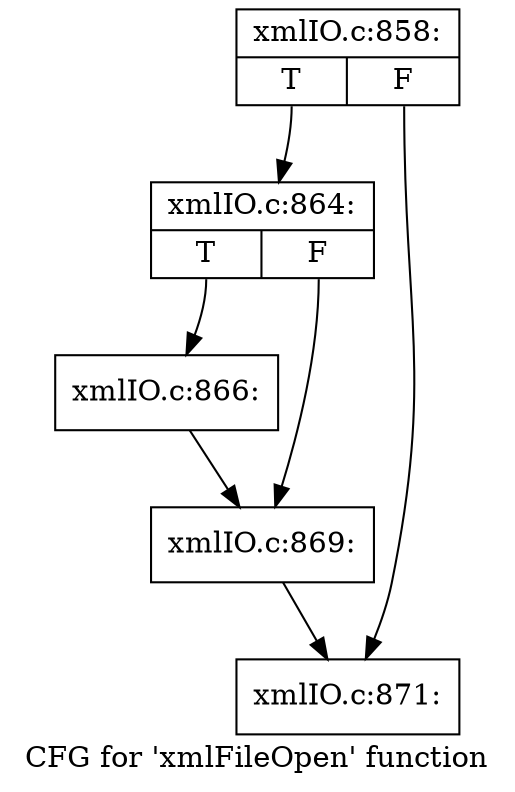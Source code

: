 digraph "CFG for 'xmlFileOpen' function" {
	label="CFG for 'xmlFileOpen' function";

	Node0x55ed346dd110 [shape=record,label="{xmlIO.c:858:|{<s0>T|<s1>F}}"];
	Node0x55ed346dd110:s0 -> Node0x55ed346e4e40;
	Node0x55ed346dd110:s1 -> Node0x55ed346e4e90;
	Node0x55ed346e4e40 [shape=record,label="{xmlIO.c:864:|{<s0>T|<s1>F}}"];
	Node0x55ed346e4e40:s0 -> Node0x55ed346e5950;
	Node0x55ed346e4e40:s1 -> Node0x55ed346e59a0;
	Node0x55ed346e5950 [shape=record,label="{xmlIO.c:866:}"];
	Node0x55ed346e5950 -> Node0x55ed346e59a0;
	Node0x55ed346e59a0 [shape=record,label="{xmlIO.c:869:}"];
	Node0x55ed346e59a0 -> Node0x55ed346e4e90;
	Node0x55ed346e4e90 [shape=record,label="{xmlIO.c:871:}"];
}
